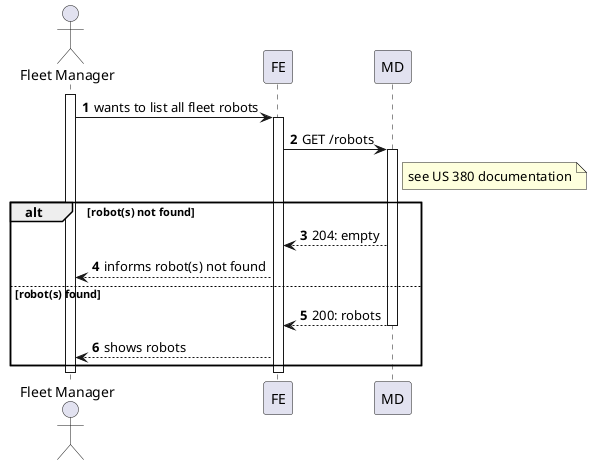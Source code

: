 @startuml
autonumber

actor "Fleet Manager" as usr

participant "FE" as ui


participant "MD" as md

activate usr
    usr -> ui : wants to list all fleet robots
    activate ui

    ui -> md: GET /robots
    activate md
    note right of md : see US 380 documentation

    alt robot(s) not found
        md --> ui : 204: empty
        ui --> usr: informs robot(s) not found
    else robot(s) found
        md --> ui: 200: robots
    deactivate md
        ui --> usr : shows robots

        end
    deactivate ui
deactivate usr

@enduml
